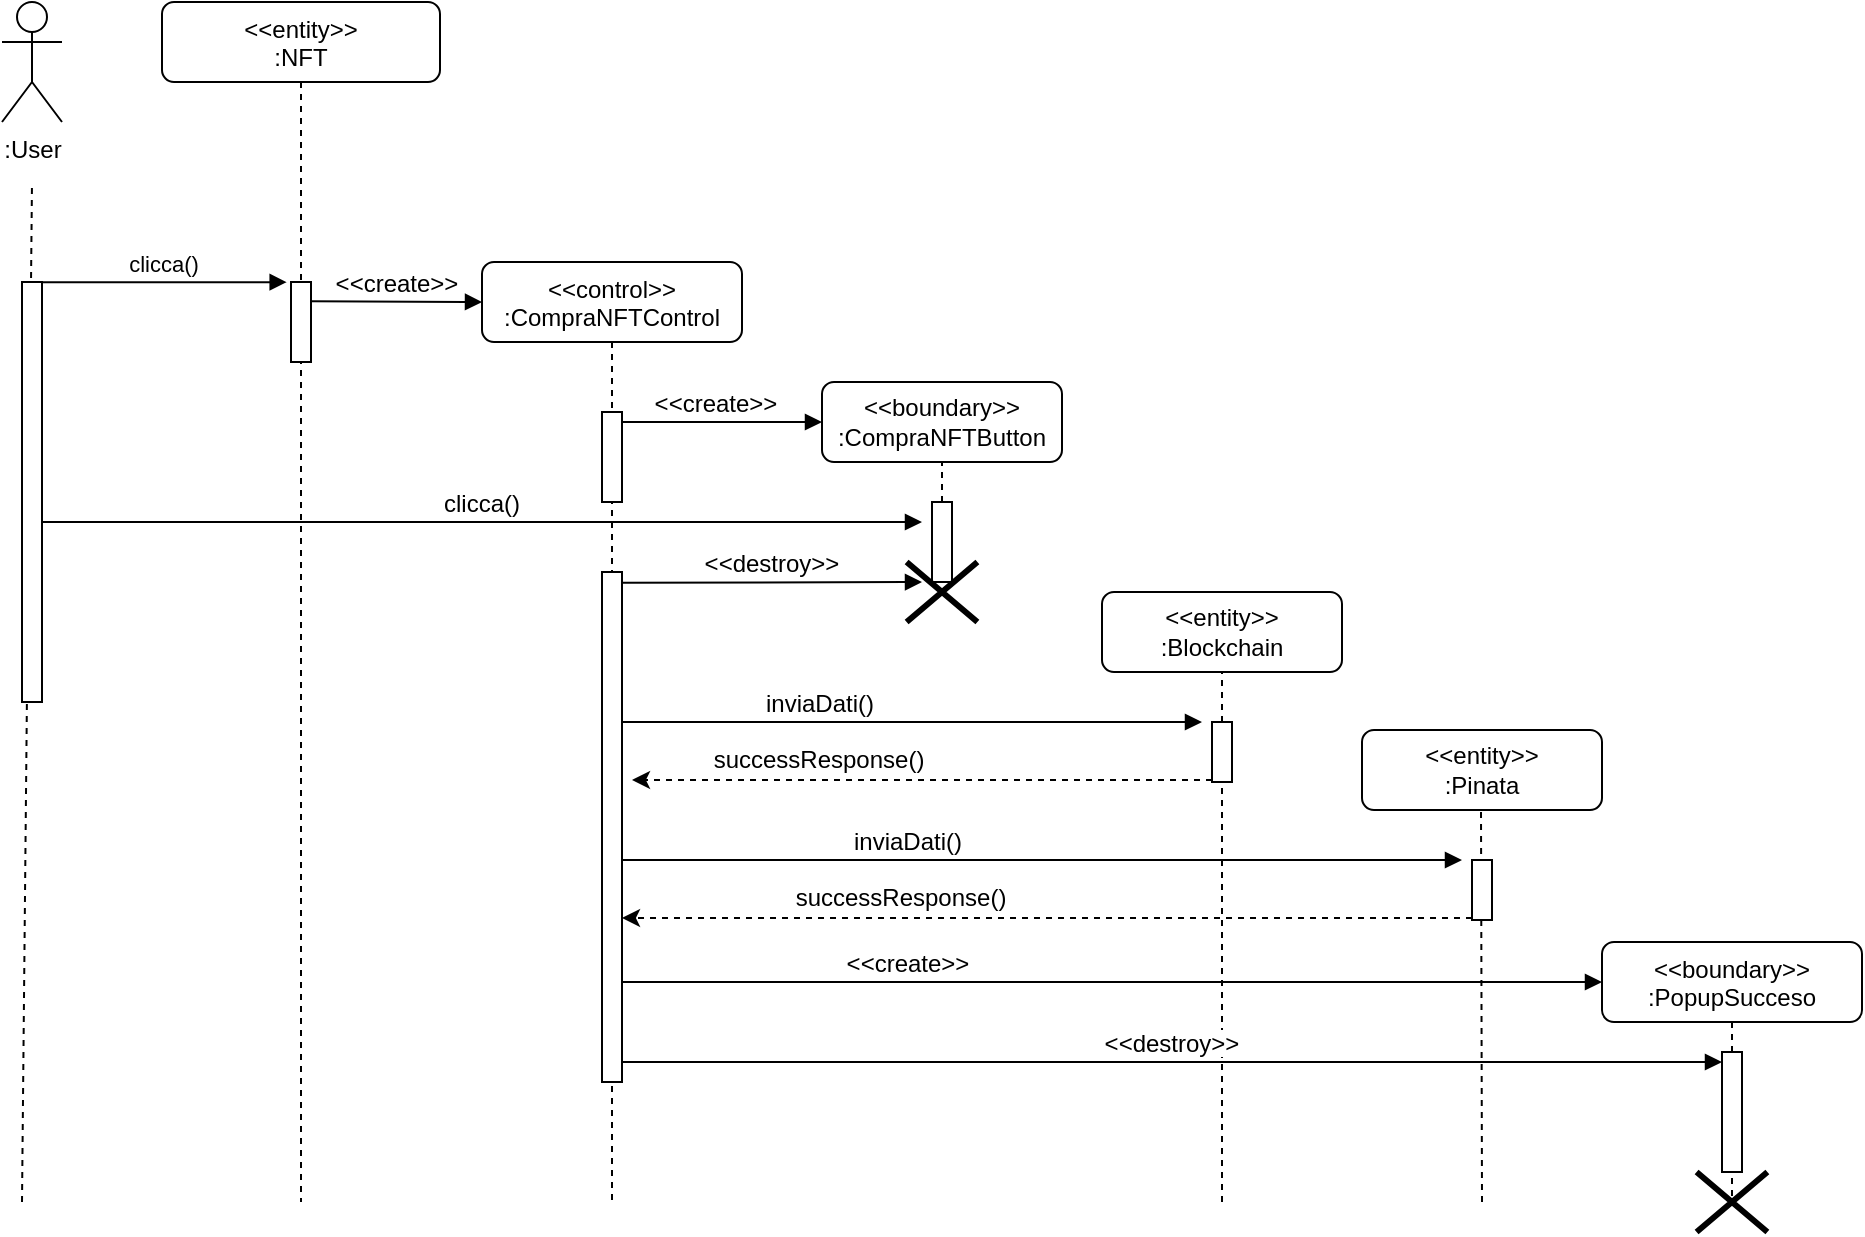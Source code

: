 <mxfile version="20.8.20" type="device"><diagram id="kgpKYQtTHZ0yAKxKKP6v" name="Page-1"><mxGraphModel dx="1235" dy="624" grid="1" gridSize="10" guides="1" tooltips="1" connect="1" arrows="1" fold="1" page="0" pageScale="1" pageWidth="850" pageHeight="1100" math="0" shadow="0"><root><mxCell id="0"/><mxCell id="1" parent="0"/><mxCell id="WHhT7HWQ7UEy0DVjaMmU-8" value="" style="endArrow=none;dashed=1;html=1;rounded=0;entryX=0.5;entryY=1;entryDx=0;entryDy=0;entryPerimeter=0;" edge="1" parent="1"><mxGeometry width="50" height="50" relative="1" as="geometry"><mxPoint x="780" y="660" as="sourcePoint"/><mxPoint x="779.5" y="464" as="targetPoint"/></mxGeometry></mxCell><mxCell id="3nuBFxr9cyL0pnOWT2aG-1" value="&lt;&lt;entity&gt;&gt;&#xA;:NFT" style="shape=umlLifeline;perimeter=lifelinePerimeter;container=1;collapsible=0;recursiveResize=0;rounded=1;shadow=0;strokeWidth=1;fontSize=12;" parent="1" vertex="1"><mxGeometry x="120" y="60" width="139" height="600" as="geometry"/></mxCell><mxCell id="3nuBFxr9cyL0pnOWT2aG-4" value="" style="points=[];perimeter=orthogonalPerimeter;rounded=0;shadow=0;strokeWidth=1;" parent="3nuBFxr9cyL0pnOWT2aG-1" vertex="1"><mxGeometry x="64.5" y="140" width="10" height="40" as="geometry"/></mxCell><mxCell id="g58MppRIy_QzxtHVb4aZ-6" value="&lt;&lt;create&gt;&gt;" style="verticalAlign=bottom;endArrow=block;shadow=0;strokeWidth=1;fontSize=12;" parent="3nuBFxr9cyL0pnOWT2aG-1" edge="1"><mxGeometry relative="1" as="geometry"><mxPoint x="74.5" y="149.66" as="sourcePoint"/><mxPoint x="160" y="150" as="targetPoint"/></mxGeometry></mxCell><mxCell id="3nuBFxr9cyL0pnOWT2aG-5" value="&lt;&lt;control&gt;&gt;&#xA;:CompraNFTControl" style="shape=umlLifeline;perimeter=lifelinePerimeter;container=1;collapsible=0;recursiveResize=0;rounded=1;shadow=0;strokeWidth=1;" parent="1" vertex="1"><mxGeometry x="280" y="190" width="130" height="470" as="geometry"/></mxCell><mxCell id="3nuBFxr9cyL0pnOWT2aG-6" value="" style="points=[];perimeter=orthogonalPerimeter;rounded=0;shadow=0;strokeWidth=1;" parent="3nuBFxr9cyL0pnOWT2aG-5" vertex="1"><mxGeometry x="60" y="75" width="10" height="45" as="geometry"/></mxCell><mxCell id="QiP6Z1ffQyof4i1S17um-10" value="" style="points=[];perimeter=orthogonalPerimeter;rounded=0;shadow=0;strokeWidth=1;" parent="3nuBFxr9cyL0pnOWT2aG-5" vertex="1"><mxGeometry x="60" y="155" width="10" height="255" as="geometry"/></mxCell><mxCell id="3nuBFxr9cyL0pnOWT2aG-8" value="clicca()" style="verticalAlign=bottom;endArrow=block;shadow=0;strokeWidth=1;entryX=-0.217;entryY=0.002;entryDx=0;entryDy=0;entryPerimeter=0;" parent="1" source="3nuBFxr9cyL0pnOWT2aG-2" target="3nuBFxr9cyL0pnOWT2aG-4" edge="1"><mxGeometry relative="1" as="geometry"><mxPoint x="470" y="190" as="sourcePoint"/><mxPoint x="190" y="200" as="targetPoint"/></mxGeometry></mxCell><mxCell id="g58MppRIy_QzxtHVb4aZ-1" value=":User" style="shape=umlActor;verticalLabelPosition=bottom;verticalAlign=top;html=1;outlineConnect=0;" parent="1" vertex="1"><mxGeometry x="40" y="60" width="30" height="60" as="geometry"/></mxCell><mxCell id="g58MppRIy_QzxtHVb4aZ-2" value="" style="endArrow=none;dashed=1;html=1;rounded=0;" parent="1" edge="1"><mxGeometry width="50" height="50" relative="1" as="geometry"><mxPoint x="50" y="660" as="sourcePoint"/><mxPoint x="55" y="150" as="targetPoint"/></mxGeometry></mxCell><mxCell id="3nuBFxr9cyL0pnOWT2aG-2" value="" style="points=[];perimeter=orthogonalPerimeter;rounded=0;shadow=0;strokeWidth=1;" parent="1" vertex="1"><mxGeometry x="50" y="200" width="10" height="210" as="geometry"/></mxCell><mxCell id="QiP6Z1ffQyof4i1S17um-18" value="inviaDati()" style="verticalAlign=bottom;endArrow=block;shadow=0;strokeWidth=1;fontSize=12;" parent="1" edge="1"><mxGeometry x="-0.318" relative="1" as="geometry"><mxPoint x="350" y="420" as="sourcePoint"/><mxPoint x="640" y="420" as="targetPoint"/><Array as="points"><mxPoint x="512.5" y="420"/></Array><mxPoint as="offset"/></mxGeometry></mxCell><mxCell id="QiP6Z1ffQyof4i1S17um-31" value="&amp;lt;&amp;lt;entity&amp;gt;&amp;gt;&lt;br&gt;:Blockchain" style="rounded=1;whiteSpace=wrap;html=1;" parent="1" vertex="1"><mxGeometry x="590" y="355" width="120" height="40" as="geometry"/></mxCell><mxCell id="QiP6Z1ffQyof4i1S17um-36" value="" style="endArrow=none;dashed=1;html=1;rounded=0;entryX=0.5;entryY=1;entryDx=0;entryDy=0;startArrow=none;" parent="1" source="yZ2-VCKa9zbm5TLDJxv_-16" target="QiP6Z1ffQyof4i1S17um-31" edge="1"><mxGeometry width="50" height="50" relative="1" as="geometry"><mxPoint x="660" y="590" as="sourcePoint"/><mxPoint x="660" y="310" as="targetPoint"/></mxGeometry></mxCell><mxCell id="yZ2-VCKa9zbm5TLDJxv_-16" value="" style="points=[];perimeter=orthogonalPerimeter;rounded=0;shadow=0;strokeWidth=1;" parent="1" vertex="1"><mxGeometry x="645" y="420" width="10" height="30" as="geometry"/></mxCell><mxCell id="yZ2-VCKa9zbm5TLDJxv_-17" value="" style="endArrow=none;dashed=1;html=1;rounded=0;entryX=0.5;entryY=1;entryDx=0;entryDy=0;entryPerimeter=0;" parent="1" target="yZ2-VCKa9zbm5TLDJxv_-16" edge="1"><mxGeometry width="50" height="50" relative="1" as="geometry"><mxPoint x="650" y="660" as="sourcePoint"/><mxPoint x="682.5" y="450" as="targetPoint"/></mxGeometry></mxCell><mxCell id="yZ2-VCKa9zbm5TLDJxv_-23" value="successResponse()" style="text;html=1;align=center;verticalAlign=middle;resizable=0;points=[];autosize=1;strokeColor=none;fillColor=none;" parent="1" vertex="1"><mxGeometry x="383" y="424" width="130" height="30" as="geometry"/></mxCell><mxCell id="yZ2-VCKa9zbm5TLDJxv_-51" value="&lt;&lt;boundary&gt;&gt;&#xA;:PopupSucceso" style="shape=umlLifeline;perimeter=lifelinePerimeter;container=1;collapsible=0;recursiveResize=0;rounded=1;shadow=0;strokeWidth=1;" parent="1" vertex="1"><mxGeometry x="840" y="530" width="130" height="130" as="geometry"/></mxCell><mxCell id="yZ2-VCKa9zbm5TLDJxv_-52" value="" style="points=[];perimeter=orthogonalPerimeter;rounded=0;shadow=0;strokeWidth=1;" parent="yZ2-VCKa9zbm5TLDJxv_-51" vertex="1"><mxGeometry x="60" y="55" width="10" height="60" as="geometry"/></mxCell><mxCell id="yZ2-VCKa9zbm5TLDJxv_-54" value="" style="shape=umlDestroy;whiteSpace=wrap;html=1;strokeWidth=3;" parent="yZ2-VCKa9zbm5TLDJxv_-51" vertex="1"><mxGeometry x="47.3" y="115" width="35.39" height="30" as="geometry"/></mxCell><mxCell id="yZ2-VCKa9zbm5TLDJxv_-57" value="" style="endArrow=classic;html=1;rounded=0;dashed=1;" parent="1" edge="1"><mxGeometry width="50" height="50" relative="1" as="geometry"><mxPoint x="645" y="449" as="sourcePoint"/><mxPoint x="355" y="449" as="targetPoint"/></mxGeometry></mxCell><mxCell id="yZ2-VCKa9zbm5TLDJxv_-50" value="&lt;&lt;create&gt;&gt;" style="verticalAlign=bottom;endArrow=block;shadow=0;strokeWidth=1;fontSize=12;" parent="1" edge="1"><mxGeometry x="-0.421" relative="1" as="geometry"><mxPoint x="350" y="550" as="sourcePoint"/><mxPoint x="840" y="550" as="targetPoint"/><Array as="points"><mxPoint x="505" y="550"/></Array><mxPoint x="1" as="offset"/></mxGeometry></mxCell><mxCell id="yZ2-VCKa9zbm5TLDJxv_-55" value="clicca()" style="verticalAlign=bottom;endArrow=block;shadow=0;strokeWidth=1;exitX=1;exitY=0.658;exitDx=0;exitDy=0;exitPerimeter=0;fontSize=12;" parent="1" edge="1"><mxGeometry relative="1" as="geometry"><mxPoint x="60" y="320.02" as="sourcePoint"/><mxPoint x="500" y="320" as="targetPoint"/></mxGeometry></mxCell><mxCell id="91we7fAPAv-t_49dL8Lv-1" value="&lt;&lt;create&gt;&gt;" style="verticalAlign=bottom;endArrow=block;shadow=0;strokeWidth=1;fontSize=12;" parent="1" edge="1"><mxGeometry x="-0.064" relative="1" as="geometry"><mxPoint x="350" y="270" as="sourcePoint"/><mxPoint x="450" y="270" as="targetPoint"/><mxPoint as="offset"/></mxGeometry></mxCell><mxCell id="91we7fAPAv-t_49dL8Lv-2" value="&amp;lt;&amp;lt;boundary&amp;gt;&amp;gt;&lt;br&gt;:CompraNFTButton" style="rounded=1;whiteSpace=wrap;html=1;" parent="1" vertex="1"><mxGeometry x="450" y="250" width="120" height="40" as="geometry"/></mxCell><mxCell id="91we7fAPAv-t_49dL8Lv-6" value="" style="endArrow=none;dashed=1;html=1;rounded=0;entryX=0.5;entryY=1;entryDx=0;entryDy=0;startArrow=none;" parent="1" target="91we7fAPAv-t_49dL8Lv-2" edge="1" source="WHhT7HWQ7UEy0DVjaMmU-2"><mxGeometry width="50" height="50" relative="1" as="geometry"><mxPoint x="510" y="660" as="sourcePoint"/><mxPoint x="510" y="290" as="targetPoint"/></mxGeometry></mxCell><mxCell id="91we7fAPAv-t_49dL8Lv-5" value="" style="points=[];perimeter=orthogonalPerimeter;rounded=0;shadow=0;strokeWidth=1;" parent="1" vertex="1"><mxGeometry x="505" y="310" width="10" height="40" as="geometry"/></mxCell><mxCell id="yZ2-VCKa9zbm5TLDJxv_-59" value="&lt;&lt;destroy&gt;&gt;" style="verticalAlign=bottom;endArrow=block;shadow=0;strokeWidth=1;fontSize=12;" parent="1" edge="1"><mxGeometry relative="1" as="geometry"><mxPoint x="350" y="590" as="sourcePoint"/><mxPoint x="900" y="590" as="targetPoint"/><mxPoint as="offset"/></mxGeometry></mxCell><mxCell id="WHhT7HWQ7UEy0DVjaMmU-1" value="&lt;&lt;destroy&gt;&gt;" style="verticalAlign=bottom;endArrow=block;shadow=0;strokeWidth=1;fontSize=12;" edge="1" parent="1"><mxGeometry relative="1" as="geometry"><mxPoint x="350" y="350.4" as="sourcePoint"/><mxPoint x="500" y="350" as="targetPoint"/><mxPoint as="offset"/></mxGeometry></mxCell><mxCell id="WHhT7HWQ7UEy0DVjaMmU-2" value="" style="shape=umlDestroy;whiteSpace=wrap;html=1;strokeWidth=3;" vertex="1" parent="1"><mxGeometry x="492.31" y="340" width="35.39" height="30" as="geometry"/></mxCell><mxCell id="WHhT7HWQ7UEy0DVjaMmU-4" value="inviaDati()" style="verticalAlign=bottom;endArrow=block;shadow=0;strokeWidth=1;fontSize=12;" edge="1" parent="1"><mxGeometry x="-0.318" relative="1" as="geometry"><mxPoint x="350" y="489" as="sourcePoint"/><mxPoint x="770" y="489" as="targetPoint"/><Array as="points"><mxPoint x="642.5" y="489"/></Array><mxPoint as="offset"/></mxGeometry></mxCell><mxCell id="WHhT7HWQ7UEy0DVjaMmU-5" value="&amp;lt;&amp;lt;entity&amp;gt;&amp;gt;&lt;br&gt;:Pinata" style="rounded=1;whiteSpace=wrap;html=1;" vertex="1" parent="1"><mxGeometry x="720" y="424" width="120" height="40" as="geometry"/></mxCell><mxCell id="WHhT7HWQ7UEy0DVjaMmU-6" value="" style="points=[];perimeter=orthogonalPerimeter;rounded=0;shadow=0;strokeWidth=1;" vertex="1" parent="1"><mxGeometry x="775" y="489" width="10" height="30" as="geometry"/></mxCell><mxCell id="WHhT7HWQ7UEy0DVjaMmU-7" value="" style="endArrow=classic;html=1;rounded=0;dashed=1;" edge="1" parent="1"><mxGeometry width="50" height="50" relative="1" as="geometry"><mxPoint x="775" y="518" as="sourcePoint"/><mxPoint x="350" y="518" as="targetPoint"/></mxGeometry></mxCell><mxCell id="WHhT7HWQ7UEy0DVjaMmU-10" value="successResponse()" style="text;html=1;align=center;verticalAlign=middle;resizable=0;points=[];autosize=1;strokeColor=none;fillColor=none;" vertex="1" parent="1"><mxGeometry x="424" y="493" width="130" height="30" as="geometry"/></mxCell></root></mxGraphModel></diagram></mxfile>